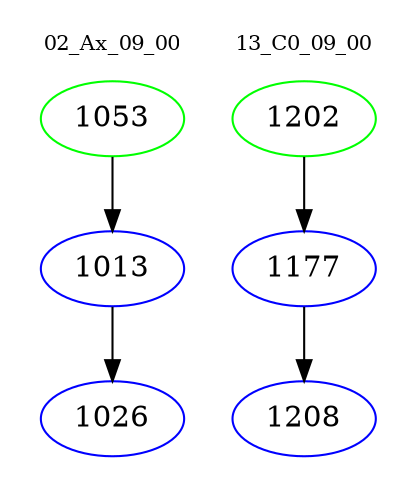 digraph{
subgraph cluster_0 {
color = white
label = "02_Ax_09_00";
fontsize=10;
T0_1053 [label="1053", color="green"]
T0_1053 -> T0_1013 [color="black"]
T0_1013 [label="1013", color="blue"]
T0_1013 -> T0_1026 [color="black"]
T0_1026 [label="1026", color="blue"]
}
subgraph cluster_1 {
color = white
label = "13_C0_09_00";
fontsize=10;
T1_1202 [label="1202", color="green"]
T1_1202 -> T1_1177 [color="black"]
T1_1177 [label="1177", color="blue"]
T1_1177 -> T1_1208 [color="black"]
T1_1208 [label="1208", color="blue"]
}
}
